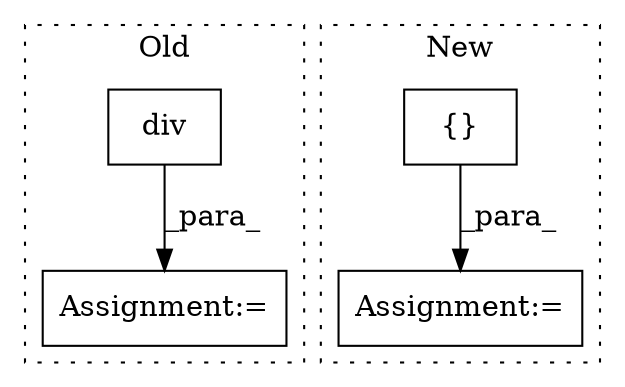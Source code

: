 digraph G {
subgraph cluster0 {
1 [label="div" a="32" s="2043,2063" l="4,1" shape="box"];
4 [label="Assignment:=" a="7" s="2094" l="1" shape="box"];
label = "Old";
style="dotted";
}
subgraph cluster1 {
2 [label="{}" a="4" s="1886,1895" l="1,1" shape="box"];
3 [label="Assignment:=" a="7" s="1837" l="1" shape="box"];
label = "New";
style="dotted";
}
1 -> 4 [label="_para_"];
2 -> 3 [label="_para_"];
}
